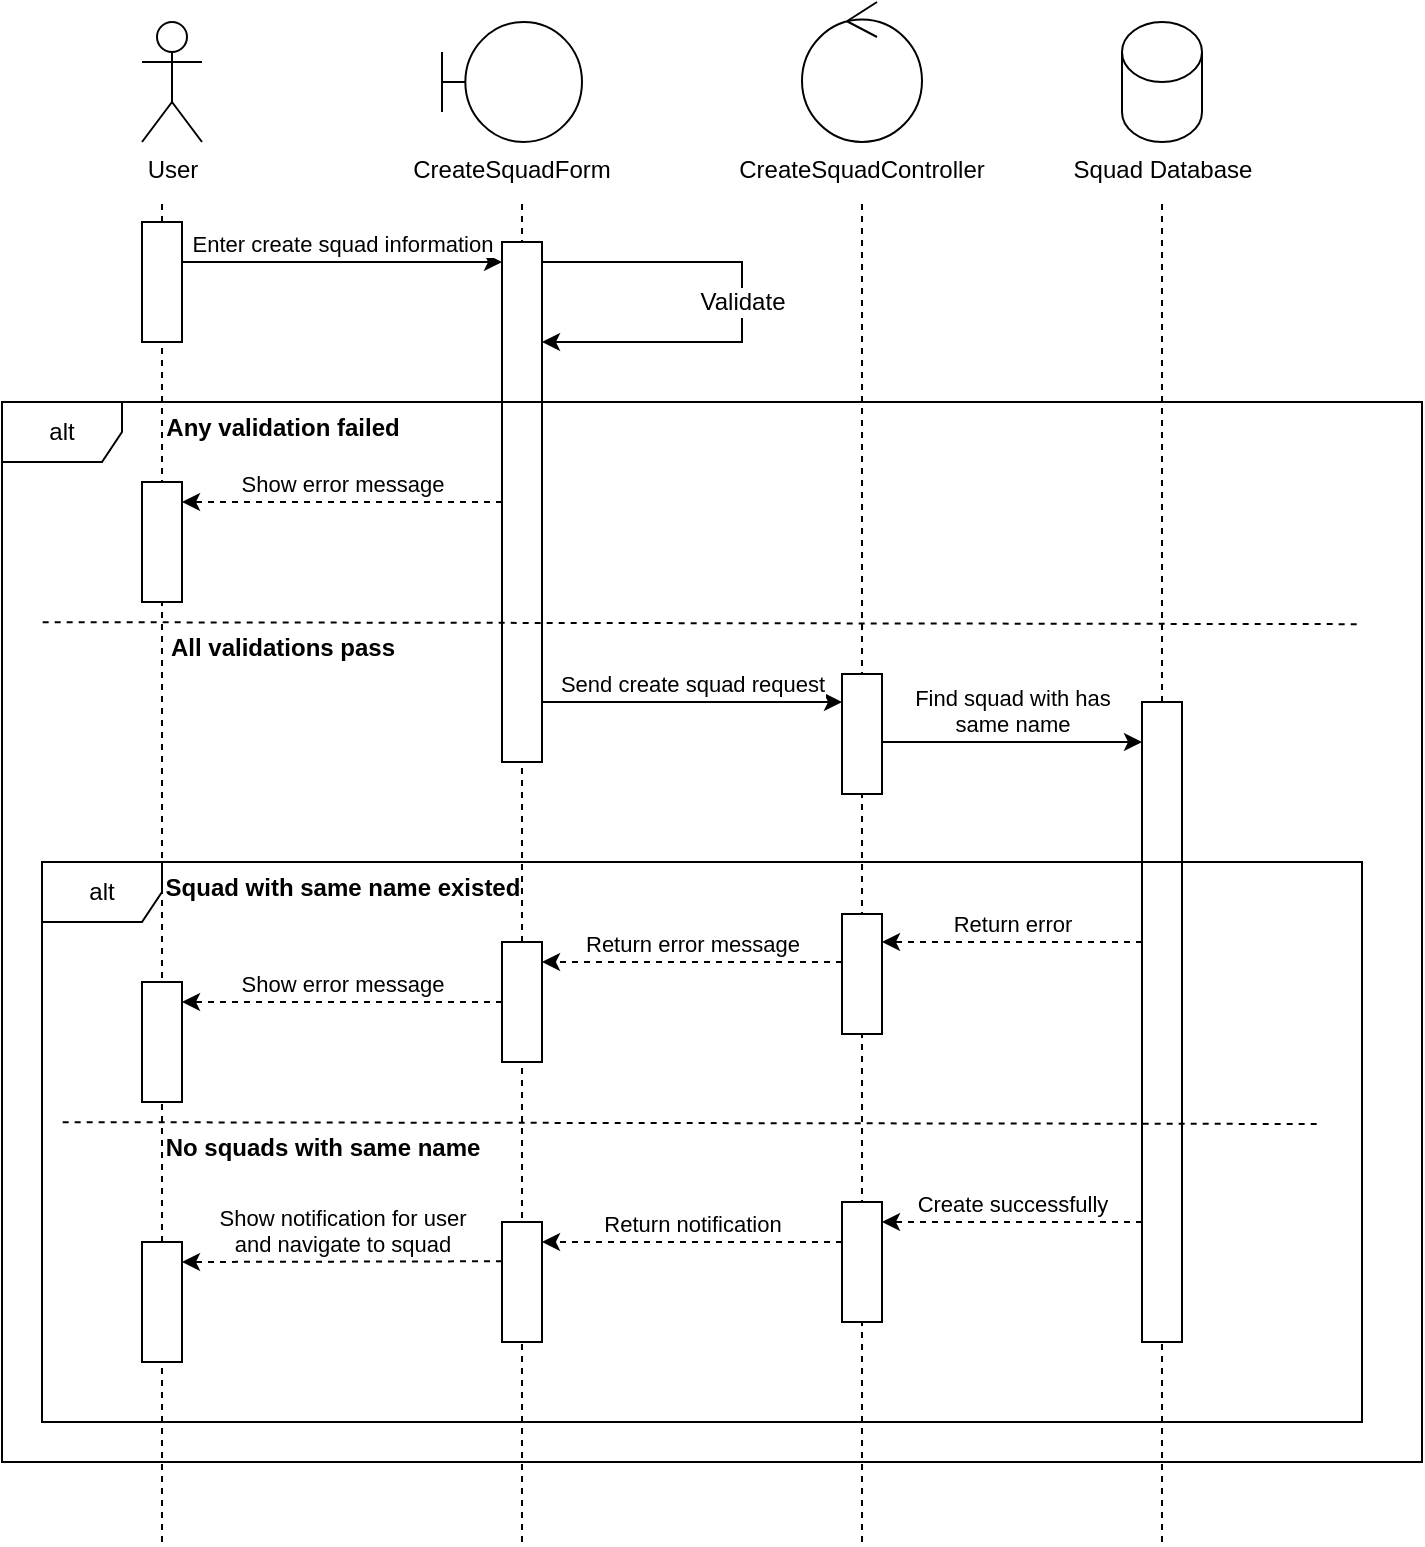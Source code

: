 <mxfile version="26.1.0">
  <diagram name="Page-1" id="d2HxyHS0xD8ZueNbkiY8">
    <mxGraphModel dx="1147" dy="833" grid="1" gridSize="10" guides="1" tooltips="1" connect="1" arrows="1" fold="1" page="1" pageScale="1" pageWidth="850" pageHeight="1100" math="0" shadow="0">
      <root>
        <mxCell id="0" />
        <mxCell id="1" parent="0" />
        <mxCell id="YoKyttrJJJ3TJ6E3vAiu-1" value="User" style="shape=umlActor;verticalLabelPosition=bottom;verticalAlign=top;html=1;outlineConnect=0;" vertex="1" parent="1">
          <mxGeometry x="90" y="60" width="30" height="60" as="geometry" />
        </mxCell>
        <mxCell id="YoKyttrJJJ3TJ6E3vAiu-2" value="CreateSquadForm" style="shape=umlBoundary;whiteSpace=wrap;html=1;verticalAlign=top;fontSize=12;labelPosition=center;verticalLabelPosition=bottom;align=center;" vertex="1" parent="1">
          <mxGeometry x="240" y="60" width="70" height="60" as="geometry" />
        </mxCell>
        <mxCell id="YoKyttrJJJ3TJ6E3vAiu-3" value="CreateSquadController" style="ellipse;shape=umlControl;whiteSpace=wrap;html=1;labelPosition=center;verticalLabelPosition=bottom;align=center;verticalAlign=top;" vertex="1" parent="1">
          <mxGeometry x="420" y="50" width="60" height="70" as="geometry" />
        </mxCell>
        <mxCell id="YoKyttrJJJ3TJ6E3vAiu-4" value="Squad Database" style="shape=cylinder3;html=1;boundedLbl=1;backgroundOutline=1;size=15;labelPosition=center;verticalLabelPosition=bottom;align=center;verticalAlign=top;" vertex="1" parent="1">
          <mxGeometry x="580" y="60.0" width="40" height="60" as="geometry" />
        </mxCell>
        <mxCell id="YoKyttrJJJ3TJ6E3vAiu-5" value="" style="endArrow=none;dashed=1;html=1;rounded=0;" edge="1" parent="1">
          <mxGeometry width="50" height="50" relative="1" as="geometry">
            <mxPoint x="100" y="820" as="sourcePoint" />
            <mxPoint x="100" y="150" as="targetPoint" />
          </mxGeometry>
        </mxCell>
        <mxCell id="YoKyttrJJJ3TJ6E3vAiu-6" value="" style="endArrow=none;dashed=1;html=1;rounded=0;" edge="1" parent="1">
          <mxGeometry width="50" height="50" relative="1" as="geometry">
            <mxPoint x="280" y="820" as="sourcePoint" />
            <mxPoint x="280" y="150" as="targetPoint" />
          </mxGeometry>
        </mxCell>
        <mxCell id="YoKyttrJJJ3TJ6E3vAiu-7" value="" style="endArrow=none;dashed=1;html=1;rounded=0;" edge="1" parent="1">
          <mxGeometry width="50" height="50" relative="1" as="geometry">
            <mxPoint x="450" y="820" as="sourcePoint" />
            <mxPoint x="450" y="150" as="targetPoint" />
          </mxGeometry>
        </mxCell>
        <mxCell id="YoKyttrJJJ3TJ6E3vAiu-8" value="" style="endArrow=none;dashed=1;html=1;rounded=0;" edge="1" parent="1">
          <mxGeometry width="50" height="50" relative="1" as="geometry">
            <mxPoint x="600" y="820" as="sourcePoint" />
            <mxPoint x="600" y="150" as="targetPoint" />
          </mxGeometry>
        </mxCell>
        <mxCell id="YoKyttrJJJ3TJ6E3vAiu-9" value="" style="rounded=0;whiteSpace=wrap;html=1;" vertex="1" parent="1">
          <mxGeometry x="90" y="160" width="20" height="60" as="geometry" />
        </mxCell>
        <mxCell id="YoKyttrJJJ3TJ6E3vAiu-10" value="Enter create squad information" style="endArrow=classic;html=1;rounded=0;labelPosition=center;verticalLabelPosition=top;align=center;verticalAlign=bottom;" edge="1" parent="1">
          <mxGeometry width="50" height="50" relative="1" as="geometry">
            <mxPoint x="110" y="180" as="sourcePoint" />
            <mxPoint x="270" y="180" as="targetPoint" />
          </mxGeometry>
        </mxCell>
        <mxCell id="YoKyttrJJJ3TJ6E3vAiu-13" value="" style="rounded=0;whiteSpace=wrap;html=1;" vertex="1" parent="1">
          <mxGeometry x="270" y="170" width="20" height="260" as="geometry" />
        </mxCell>
        <mxCell id="YoKyttrJJJ3TJ6E3vAiu-14" value="Validate" style="endArrow=classic;html=1;rounded=0;labelPosition=center;verticalLabelPosition=middle;align=center;verticalAlign=middle;fontFamily=Helvetica;fontSize=12;fontColor=default;" edge="1" parent="1">
          <mxGeometry width="50" height="50" relative="1" as="geometry">
            <mxPoint x="290" y="180" as="sourcePoint" />
            <mxPoint x="290" y="220" as="targetPoint" />
            <Array as="points">
              <mxPoint x="390" y="180" />
              <mxPoint x="390" y="220" />
            </Array>
          </mxGeometry>
        </mxCell>
        <mxCell id="YoKyttrJJJ3TJ6E3vAiu-15" value="alt" style="shape=umlFrame;whiteSpace=wrap;html=1;pointerEvents=0;" vertex="1" parent="1">
          <mxGeometry x="20" y="250" width="710" height="530" as="geometry" />
        </mxCell>
        <mxCell id="YoKyttrJJJ3TJ6E3vAiu-16" value="Any validation failed" style="text;align=center;fontStyle=1;verticalAlign=middle;spacingLeft=3;spacingRight=3;strokeColor=none;rotatable=0;points=[[0,0.5],[1,0.5]];portConstraint=eastwest;html=1;" vertex="1" parent="1">
          <mxGeometry x="120" y="250" width="80" height="26" as="geometry" />
        </mxCell>
        <mxCell id="YoKyttrJJJ3TJ6E3vAiu-17" value="Show error message" style="endArrow=classic;html=1;rounded=0;dashed=1;labelPosition=center;verticalLabelPosition=top;align=center;verticalAlign=bottom;" edge="1" parent="1">
          <mxGeometry width="50" height="50" relative="1" as="geometry">
            <mxPoint x="270" y="300" as="sourcePoint" />
            <mxPoint x="110" y="300" as="targetPoint" />
          </mxGeometry>
        </mxCell>
        <mxCell id="YoKyttrJJJ3TJ6E3vAiu-18" value="" style="rounded=0;whiteSpace=wrap;html=1;" vertex="1" parent="1">
          <mxGeometry x="90" y="290" width="20" height="60" as="geometry" />
        </mxCell>
        <mxCell id="YoKyttrJJJ3TJ6E3vAiu-19" value="" style="endArrow=none;dashed=1;html=1;rounded=0;fontFamily=Helvetica;fontSize=12;fontColor=default;exitX=0.001;exitY=0.224;exitDx=0;exitDy=0;exitPerimeter=0;" edge="1" parent="1">
          <mxGeometry width="50" height="50" relative="1" as="geometry">
            <mxPoint x="40.34" y="360.08" as="sourcePoint" />
            <mxPoint x="697.34" y="361.08" as="targetPoint" />
          </mxGeometry>
        </mxCell>
        <mxCell id="YoKyttrJJJ3TJ6E3vAiu-20" value="All validations pass" style="text;align=center;fontStyle=1;verticalAlign=middle;spacingLeft=3;spacingRight=3;strokeColor=none;rotatable=0;points=[[0,0.5],[1,0.5]];portConstraint=eastwest;html=1;" vertex="1" parent="1">
          <mxGeometry x="120" y="360" width="80" height="26" as="geometry" />
        </mxCell>
        <mxCell id="YoKyttrJJJ3TJ6E3vAiu-21" value="" style="rounded=0;whiteSpace=wrap;html=1;" vertex="1" parent="1">
          <mxGeometry x="440" y="386" width="20" height="60" as="geometry" />
        </mxCell>
        <mxCell id="YoKyttrJJJ3TJ6E3vAiu-22" value="Send create squad request" style="endArrow=classic;html=1;rounded=0;labelPosition=center;verticalLabelPosition=top;align=center;verticalAlign=bottom;" edge="1" parent="1">
          <mxGeometry width="50" height="50" relative="1" as="geometry">
            <mxPoint x="290" y="400" as="sourcePoint" />
            <mxPoint x="440" y="400" as="targetPoint" />
          </mxGeometry>
        </mxCell>
        <mxCell id="YoKyttrJJJ3TJ6E3vAiu-23" value="" style="rounded=0;whiteSpace=wrap;html=1;" vertex="1" parent="1">
          <mxGeometry x="590" y="400" width="20" height="320" as="geometry" />
        </mxCell>
        <mxCell id="YoKyttrJJJ3TJ6E3vAiu-24" value="Find squad with has&lt;div&gt;same name&lt;/div&gt;" style="endArrow=classic;html=1;rounded=0;labelPosition=center;verticalLabelPosition=top;align=center;verticalAlign=bottom;" edge="1" parent="1">
          <mxGeometry width="50" height="50" relative="1" as="geometry">
            <mxPoint x="460" y="420" as="sourcePoint" />
            <mxPoint x="590" y="420" as="targetPoint" />
          </mxGeometry>
        </mxCell>
        <mxCell id="YoKyttrJJJ3TJ6E3vAiu-25" value="alt" style="shape=umlFrame;whiteSpace=wrap;html=1;pointerEvents=0;" vertex="1" parent="1">
          <mxGeometry x="40" y="480" width="660" height="280" as="geometry" />
        </mxCell>
        <mxCell id="YoKyttrJJJ3TJ6E3vAiu-26" value="Squad with same name existed" style="text;align=center;fontStyle=1;verticalAlign=middle;spacingLeft=3;spacingRight=3;strokeColor=none;rotatable=0;points=[[0,0.5],[1,0.5]];portConstraint=eastwest;html=1;" vertex="1" parent="1">
          <mxGeometry x="150" y="480" width="80" height="26" as="geometry" />
        </mxCell>
        <mxCell id="YoKyttrJJJ3TJ6E3vAiu-27" value="Return error" style="endArrow=classic;html=1;rounded=0;dashed=1;labelPosition=center;verticalLabelPosition=top;align=center;verticalAlign=bottom;" edge="1" parent="1">
          <mxGeometry width="50" height="50" relative="1" as="geometry">
            <mxPoint x="590" y="520" as="sourcePoint" />
            <mxPoint x="460" y="520" as="targetPoint" />
          </mxGeometry>
        </mxCell>
        <mxCell id="YoKyttrJJJ3TJ6E3vAiu-28" value="" style="rounded=0;whiteSpace=wrap;html=1;" vertex="1" parent="1">
          <mxGeometry x="440" y="506" width="20" height="60" as="geometry" />
        </mxCell>
        <mxCell id="YoKyttrJJJ3TJ6E3vAiu-29" value="Return error message" style="endArrow=classic;html=1;rounded=0;dashed=1;labelPosition=center;verticalLabelPosition=top;align=center;verticalAlign=bottom;" edge="1" parent="1">
          <mxGeometry width="50" height="50" relative="1" as="geometry">
            <mxPoint x="440" y="530" as="sourcePoint" />
            <mxPoint x="290" y="530" as="targetPoint" />
          </mxGeometry>
        </mxCell>
        <mxCell id="YoKyttrJJJ3TJ6E3vAiu-30" value="" style="rounded=0;whiteSpace=wrap;html=1;" vertex="1" parent="1">
          <mxGeometry x="270" y="520" width="20" height="60" as="geometry" />
        </mxCell>
        <mxCell id="YoKyttrJJJ3TJ6E3vAiu-31" value="Show error message" style="endArrow=classic;html=1;rounded=0;dashed=1;labelPosition=center;verticalLabelPosition=top;align=center;verticalAlign=bottom;" edge="1" parent="1">
          <mxGeometry width="50" height="50" relative="1" as="geometry">
            <mxPoint x="270" y="550" as="sourcePoint" />
            <mxPoint x="110" y="550" as="targetPoint" />
          </mxGeometry>
        </mxCell>
        <mxCell id="YoKyttrJJJ3TJ6E3vAiu-32" value="" style="rounded=0;whiteSpace=wrap;html=1;" vertex="1" parent="1">
          <mxGeometry x="90" y="540" width="20" height="60" as="geometry" />
        </mxCell>
        <mxCell id="YoKyttrJJJ3TJ6E3vAiu-33" value="" style="endArrow=none;dashed=1;html=1;rounded=0;fontFamily=Helvetica;fontSize=12;fontColor=default;exitX=0.001;exitY=0.224;exitDx=0;exitDy=0;exitPerimeter=0;" edge="1" parent="1">
          <mxGeometry width="50" height="50" relative="1" as="geometry">
            <mxPoint x="50.34" y="610.08" as="sourcePoint" />
            <mxPoint x="680" y="611" as="targetPoint" />
          </mxGeometry>
        </mxCell>
        <mxCell id="YoKyttrJJJ3TJ6E3vAiu-34" value="No squads with same name" style="text;align=center;fontStyle=1;verticalAlign=middle;spacingLeft=3;spacingRight=3;strokeColor=none;rotatable=0;points=[[0,0.5],[1,0.5]];portConstraint=eastwest;html=1;" vertex="1" parent="1">
          <mxGeometry x="140" y="610" width="80" height="26" as="geometry" />
        </mxCell>
        <mxCell id="YoKyttrJJJ3TJ6E3vAiu-35" value="Create successfully" style="endArrow=classic;html=1;rounded=0;dashed=1;labelPosition=center;verticalLabelPosition=top;align=center;verticalAlign=bottom;" edge="1" parent="1">
          <mxGeometry width="50" height="50" relative="1" as="geometry">
            <mxPoint x="590" y="660" as="sourcePoint" />
            <mxPoint x="460" y="660" as="targetPoint" />
          </mxGeometry>
        </mxCell>
        <mxCell id="YoKyttrJJJ3TJ6E3vAiu-36" value="" style="rounded=0;whiteSpace=wrap;html=1;" vertex="1" parent="1">
          <mxGeometry x="440" y="650" width="20" height="60" as="geometry" />
        </mxCell>
        <mxCell id="YoKyttrJJJ3TJ6E3vAiu-37" value="Return notification" style="endArrow=classic;html=1;rounded=0;dashed=1;labelPosition=center;verticalLabelPosition=top;align=center;verticalAlign=bottom;" edge="1" parent="1">
          <mxGeometry width="50" height="50" relative="1" as="geometry">
            <mxPoint x="440" y="670" as="sourcePoint" />
            <mxPoint x="290" y="670" as="targetPoint" />
          </mxGeometry>
        </mxCell>
        <mxCell id="YoKyttrJJJ3TJ6E3vAiu-38" value="" style="rounded=0;whiteSpace=wrap;html=1;" vertex="1" parent="1">
          <mxGeometry x="270" y="660" width="20" height="60" as="geometry" />
        </mxCell>
        <mxCell id="YoKyttrJJJ3TJ6E3vAiu-39" value="Show notification for user&lt;div&gt;and navigate to squad&lt;/div&gt;" style="endArrow=classic;html=1;rounded=0;dashed=1;labelPosition=center;verticalLabelPosition=top;align=center;verticalAlign=bottom;" edge="1" parent="1">
          <mxGeometry width="50" height="50" relative="1" as="geometry">
            <mxPoint x="270" y="679.63" as="sourcePoint" />
            <mxPoint x="110" y="680" as="targetPoint" />
          </mxGeometry>
        </mxCell>
        <mxCell id="YoKyttrJJJ3TJ6E3vAiu-40" value="" style="rounded=0;whiteSpace=wrap;html=1;" vertex="1" parent="1">
          <mxGeometry x="90" y="670" width="20" height="60" as="geometry" />
        </mxCell>
      </root>
    </mxGraphModel>
  </diagram>
</mxfile>
